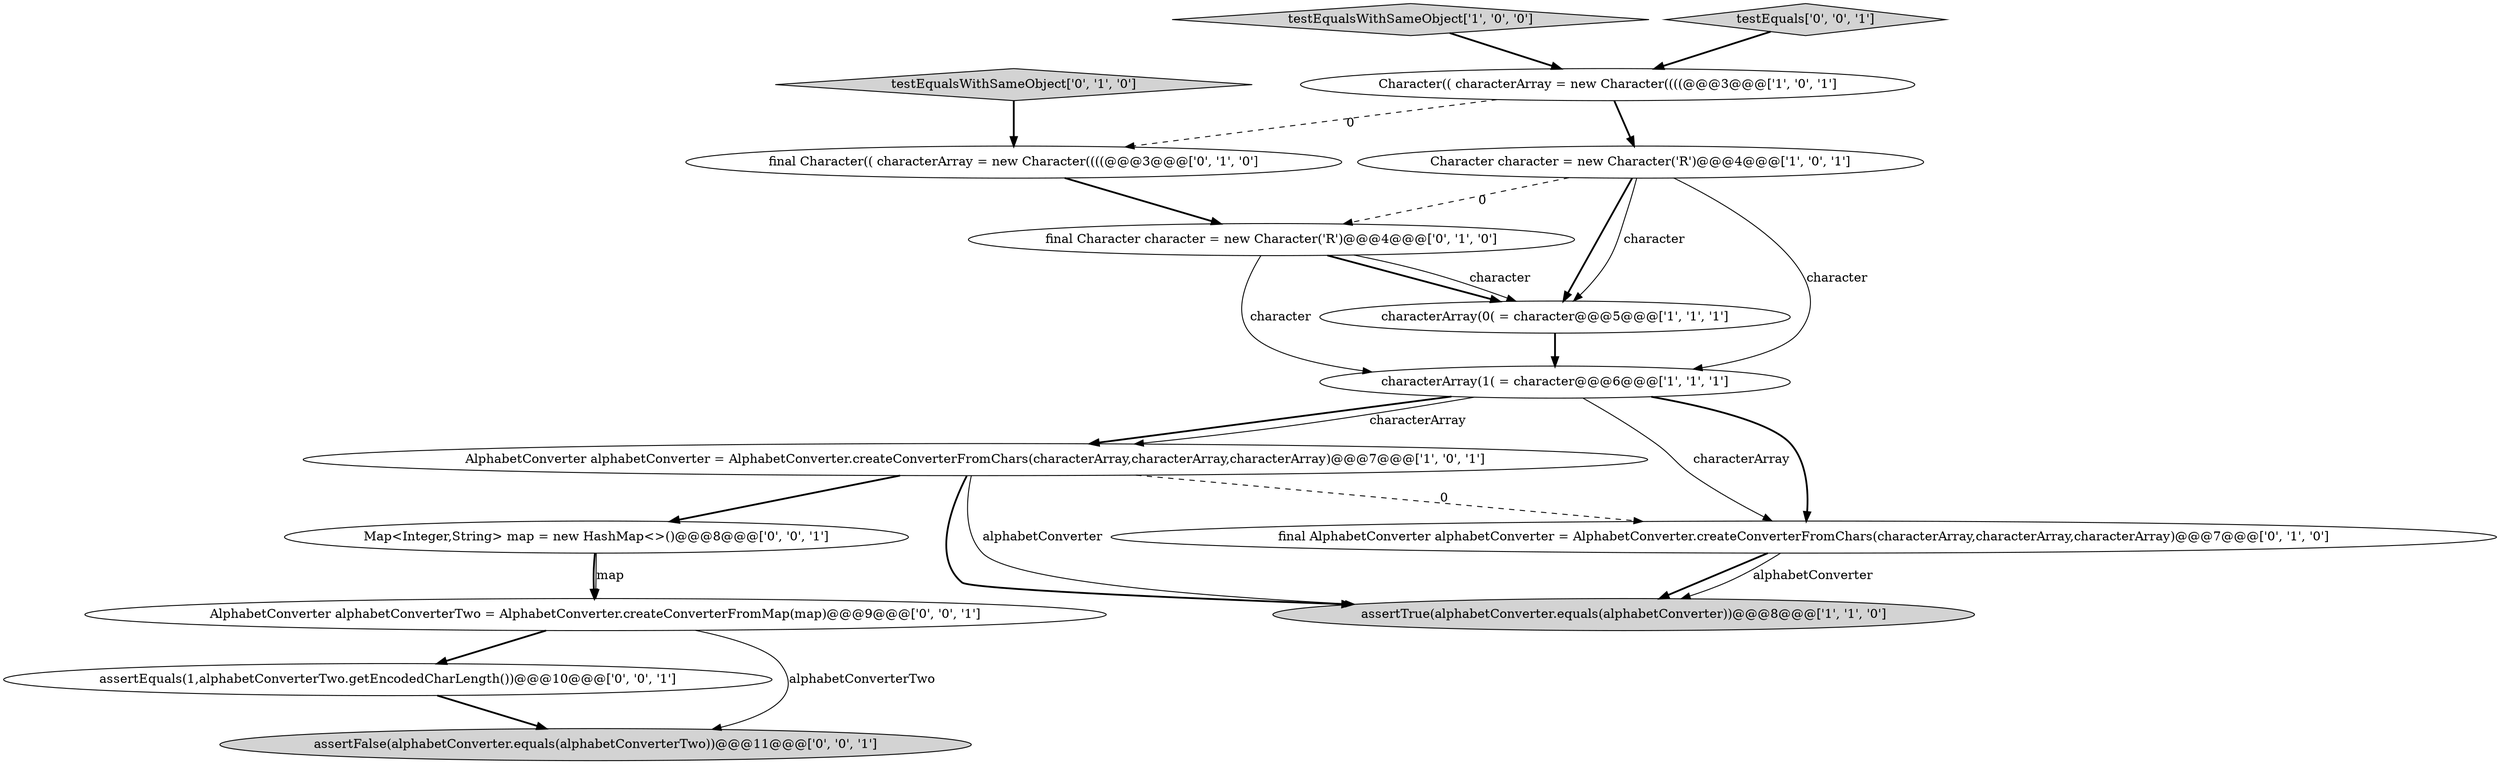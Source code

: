 digraph {
14 [style = filled, label = "assertFalse(alphabetConverter.equals(alphabetConverterTwo))@@@11@@@['0', '0', '1']", fillcolor = lightgray, shape = ellipse image = "AAA0AAABBB3BBB"];
10 [style = filled, label = "final Character character = new Character('R')@@@4@@@['0', '1', '0']", fillcolor = white, shape = ellipse image = "AAA1AAABBB2BBB"];
13 [style = filled, label = "assertEquals(1,alphabetConverterTwo.getEncodedCharLength())@@@10@@@['0', '0', '1']", fillcolor = white, shape = ellipse image = "AAA0AAABBB3BBB"];
11 [style = filled, label = "Map<Integer,String> map = new HashMap<>()@@@8@@@['0', '0', '1']", fillcolor = white, shape = ellipse image = "AAA0AAABBB3BBB"];
9 [style = filled, label = "final Character(( characterArray = new Character((((@@@3@@@['0', '1', '0']", fillcolor = white, shape = ellipse image = "AAA1AAABBB2BBB"];
5 [style = filled, label = "characterArray(1( = character@@@6@@@['1', '1', '1']", fillcolor = white, shape = ellipse image = "AAA0AAABBB1BBB"];
8 [style = filled, label = "testEqualsWithSameObject['0', '1', '0']", fillcolor = lightgray, shape = diamond image = "AAA0AAABBB2BBB"];
4 [style = filled, label = "AlphabetConverter alphabetConverter = AlphabetConverter.createConverterFromChars(characterArray,characterArray,characterArray)@@@7@@@['1', '0', '1']", fillcolor = white, shape = ellipse image = "AAA0AAABBB1BBB"];
2 [style = filled, label = "characterArray(0( = character@@@5@@@['1', '1', '1']", fillcolor = white, shape = ellipse image = "AAA0AAABBB1BBB"];
12 [style = filled, label = "AlphabetConverter alphabetConverterTwo = AlphabetConverter.createConverterFromMap(map)@@@9@@@['0', '0', '1']", fillcolor = white, shape = ellipse image = "AAA0AAABBB3BBB"];
7 [style = filled, label = "final AlphabetConverter alphabetConverter = AlphabetConverter.createConverterFromChars(characterArray,characterArray,characterArray)@@@7@@@['0', '1', '0']", fillcolor = white, shape = ellipse image = "AAA1AAABBB2BBB"];
6 [style = filled, label = "Character character = new Character('R')@@@4@@@['1', '0', '1']", fillcolor = white, shape = ellipse image = "AAA0AAABBB1BBB"];
3 [style = filled, label = "Character(( characterArray = new Character((((@@@3@@@['1', '0', '1']", fillcolor = white, shape = ellipse image = "AAA0AAABBB1BBB"];
1 [style = filled, label = "assertTrue(alphabetConverter.equals(alphabetConverter))@@@8@@@['1', '1', '0']", fillcolor = lightgray, shape = ellipse image = "AAA0AAABBB1BBB"];
0 [style = filled, label = "testEqualsWithSameObject['1', '0', '0']", fillcolor = lightgray, shape = diamond image = "AAA0AAABBB1BBB"];
15 [style = filled, label = "testEquals['0', '0', '1']", fillcolor = lightgray, shape = diamond image = "AAA0AAABBB3BBB"];
5->7 [style = solid, label="characterArray"];
8->9 [style = bold, label=""];
10->2 [style = bold, label=""];
11->12 [style = bold, label=""];
4->7 [style = dashed, label="0"];
11->12 [style = solid, label="map"];
10->2 [style = solid, label="character"];
2->5 [style = bold, label=""];
4->11 [style = bold, label=""];
0->3 [style = bold, label=""];
5->4 [style = bold, label=""];
6->2 [style = bold, label=""];
4->1 [style = bold, label=""];
12->13 [style = bold, label=""];
3->6 [style = bold, label=""];
5->4 [style = solid, label="characterArray"];
4->1 [style = solid, label="alphabetConverter"];
6->2 [style = solid, label="character"];
12->14 [style = solid, label="alphabetConverterTwo"];
10->5 [style = solid, label="character"];
15->3 [style = bold, label=""];
7->1 [style = bold, label=""];
7->1 [style = solid, label="alphabetConverter"];
13->14 [style = bold, label=""];
6->5 [style = solid, label="character"];
6->10 [style = dashed, label="0"];
3->9 [style = dashed, label="0"];
5->7 [style = bold, label=""];
9->10 [style = bold, label=""];
}
